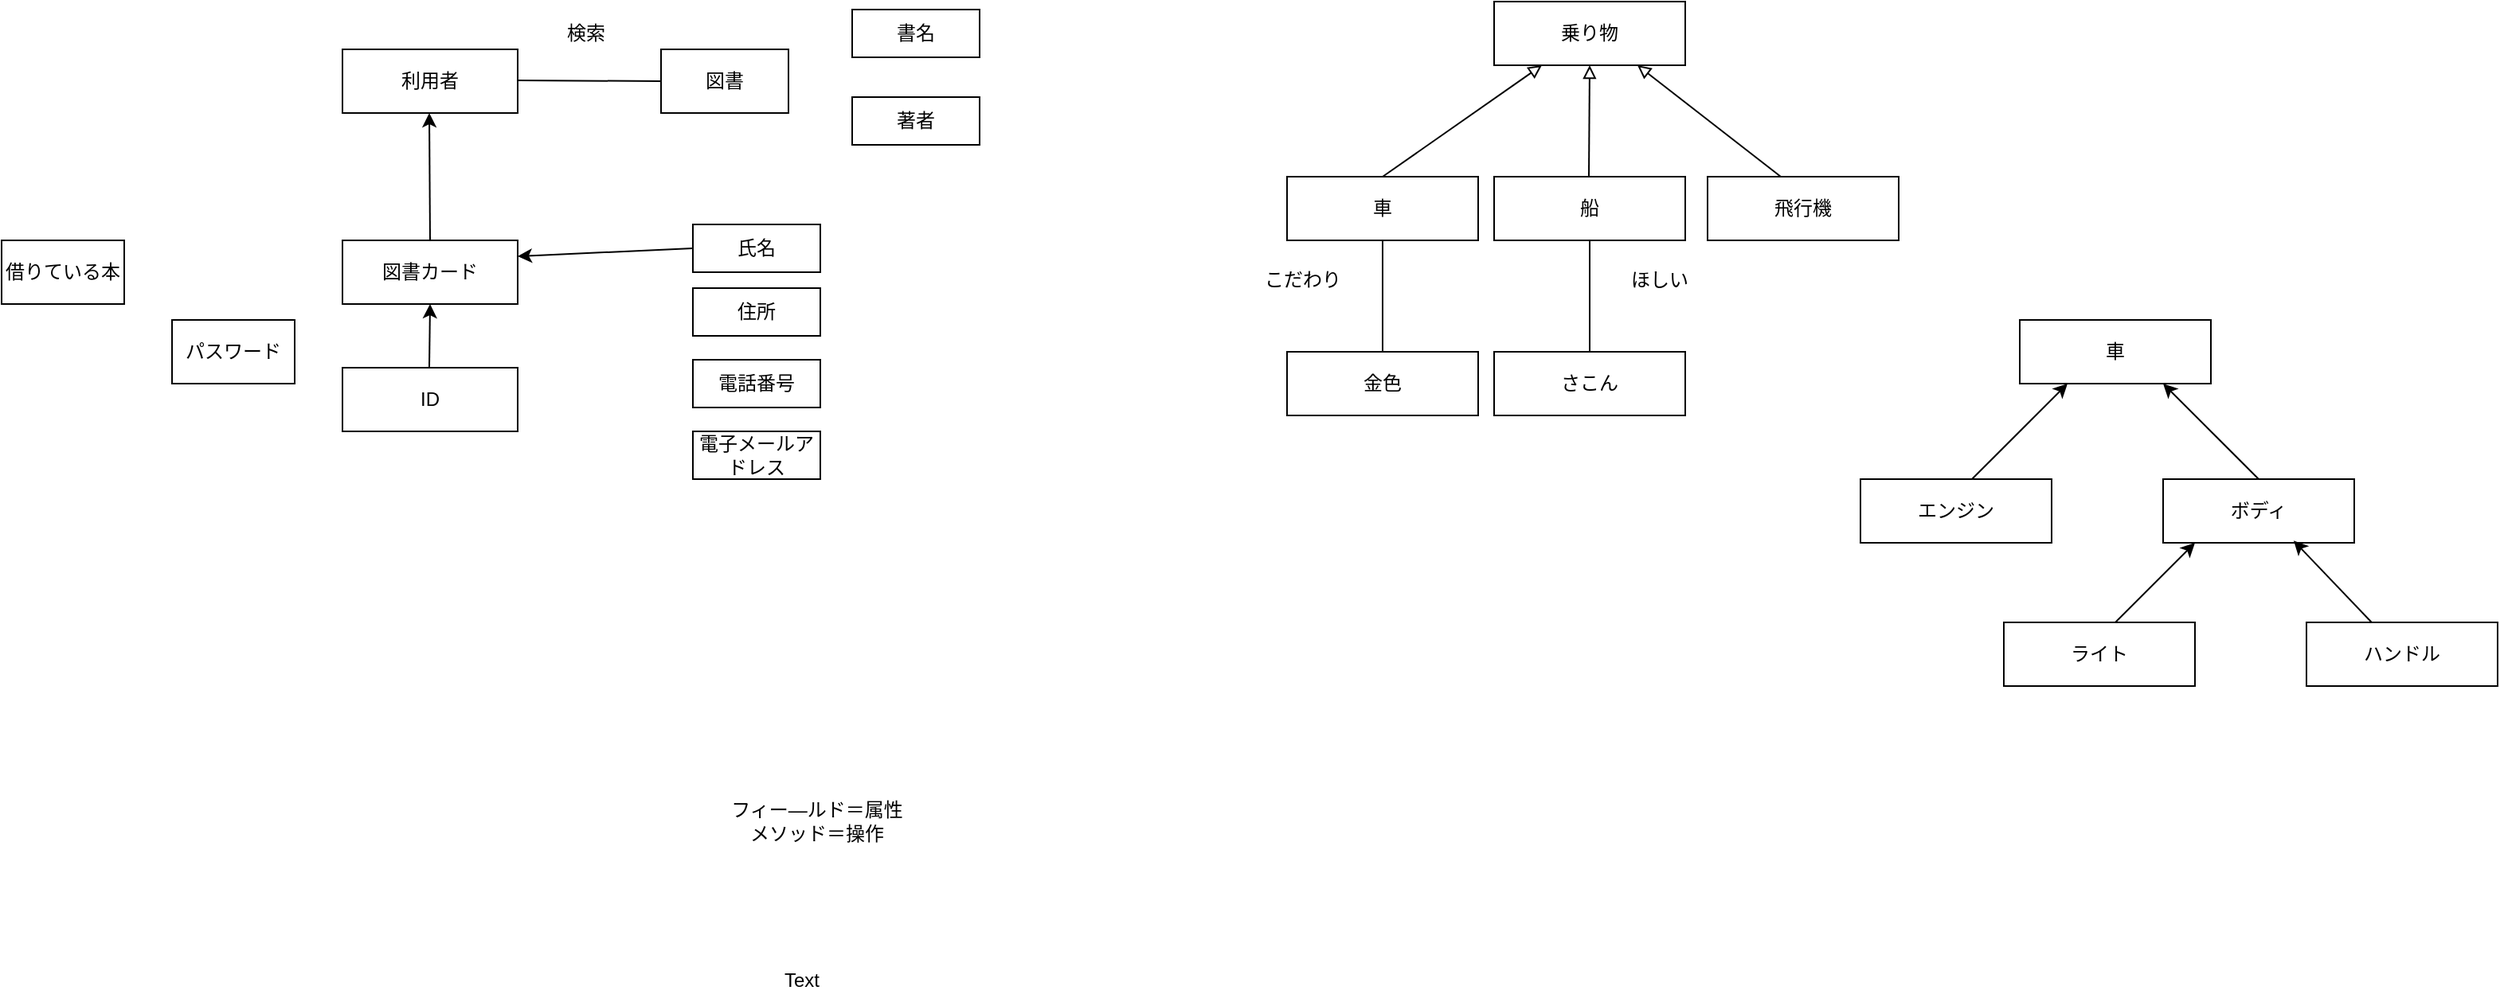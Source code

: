 <mxfile version="28.2.0">
  <diagram name="ページ1" id="pNQT2Dn1sgpCk6gsPJh1">
    <mxGraphModel dx="1605" dy="460" grid="1" gridSize="10" guides="1" tooltips="1" connect="1" arrows="1" fold="1" page="1" pageScale="1" pageWidth="827" pageHeight="1169" math="0" shadow="0">
      <root>
        <mxCell id="0" />
        <mxCell id="1" parent="0" />
        <mxCell id="Hbg9IcQPfvMIXnok0VCy-1" value="乗り物" style="rounded=0;whiteSpace=wrap;html=1;" parent="1" vertex="1">
          <mxGeometry x="110" y="40" width="120" height="40" as="geometry" />
        </mxCell>
        <mxCell id="Hbg9IcQPfvMIXnok0VCy-2" value="車" style="rounded=0;whiteSpace=wrap;html=1;" parent="1" vertex="1">
          <mxGeometry x="-20" y="150" width="120" height="40" as="geometry" />
        </mxCell>
        <mxCell id="Hbg9IcQPfvMIXnok0VCy-3" value="船" style="rounded=0;whiteSpace=wrap;html=1;" parent="1" vertex="1">
          <mxGeometry x="110" y="150" width="120" height="40" as="geometry" />
        </mxCell>
        <mxCell id="Hbg9IcQPfvMIXnok0VCy-4" value="飛行機" style="rounded=0;whiteSpace=wrap;html=1;" parent="1" vertex="1">
          <mxGeometry x="244" y="150" width="120" height="40" as="geometry" />
        </mxCell>
        <mxCell id="Hbg9IcQPfvMIXnok0VCy-5" value="" style="endArrow=block;html=1;rounded=0;endFill=0;entryX=0.25;entryY=1;entryDx=0;entryDy=0;" parent="1" target="Hbg9IcQPfvMIXnok0VCy-1" edge="1">
          <mxGeometry width="50" height="50" relative="1" as="geometry">
            <mxPoint x="40" y="150" as="sourcePoint" />
            <mxPoint x="120" y="70" as="targetPoint" />
          </mxGeometry>
        </mxCell>
        <mxCell id="Hbg9IcQPfvMIXnok0VCy-6" value="" style="endArrow=block;html=1;rounded=0;endFill=0;entryX=0.75;entryY=1;entryDx=0;entryDy=0;" parent="1" target="Hbg9IcQPfvMIXnok0VCy-1" edge="1">
          <mxGeometry width="50" height="50" relative="1" as="geometry">
            <mxPoint x="290" y="150" as="sourcePoint" />
            <mxPoint x="220" y="110" as="targetPoint" />
          </mxGeometry>
        </mxCell>
        <mxCell id="Hbg9IcQPfvMIXnok0VCy-8" value="" style="endArrow=block;html=1;rounded=0;endFill=0;entryX=0.5;entryY=1;entryDx=0;entryDy=0;" parent="1" target="Hbg9IcQPfvMIXnok0VCy-1" edge="1">
          <mxGeometry width="50" height="50" relative="1" as="geometry">
            <mxPoint x="169.5" y="150" as="sourcePoint" />
            <mxPoint x="170" y="90" as="targetPoint" />
          </mxGeometry>
        </mxCell>
        <mxCell id="Hbg9IcQPfvMIXnok0VCy-9" value="車" style="rounded=0;whiteSpace=wrap;html=1;" parent="1" vertex="1">
          <mxGeometry x="440" y="240" width="120" height="40" as="geometry" />
        </mxCell>
        <mxCell id="Hbg9IcQPfvMIXnok0VCy-10" value="ライト" style="rounded=0;whiteSpace=wrap;html=1;" parent="1" vertex="1">
          <mxGeometry x="430" y="430" width="120" height="40" as="geometry" />
        </mxCell>
        <mxCell id="Hbg9IcQPfvMIXnok0VCy-12" value="ハンドル" style="rounded=0;whiteSpace=wrap;html=1;" parent="1" vertex="1">
          <mxGeometry x="620" y="430" width="120" height="40" as="geometry" />
        </mxCell>
        <mxCell id="Hbg9IcQPfvMIXnok0VCy-13" value="エンジン" style="rounded=0;whiteSpace=wrap;html=1;" parent="1" vertex="1">
          <mxGeometry x="340" y="340" width="120" height="40" as="geometry" />
        </mxCell>
        <mxCell id="Hbg9IcQPfvMIXnok0VCy-14" value="ボディ" style="rounded=0;whiteSpace=wrap;html=1;" parent="1" vertex="1">
          <mxGeometry x="530" y="340" width="120" height="40" as="geometry" />
        </mxCell>
        <mxCell id="Hbg9IcQPfvMIXnok0VCy-15" value="" style="endArrow=classic;html=1;rounded=0;" parent="1" edge="1">
          <mxGeometry width="50" height="50" relative="1" as="geometry">
            <mxPoint x="500" y="430" as="sourcePoint" />
            <mxPoint x="550" y="380" as="targetPoint" />
          </mxGeometry>
        </mxCell>
        <mxCell id="Hbg9IcQPfvMIXnok0VCy-16" value="" style="endArrow=classic;html=1;rounded=0;entryX=0.683;entryY=0.967;entryDx=0;entryDy=0;entryPerimeter=0;" parent="1" source="Hbg9IcQPfvMIXnok0VCy-12" target="Hbg9IcQPfvMIXnok0VCy-14" edge="1">
          <mxGeometry width="50" height="50" relative="1" as="geometry">
            <mxPoint x="730" y="500" as="sourcePoint" />
            <mxPoint x="630" y="380" as="targetPoint" />
            <Array as="points" />
          </mxGeometry>
        </mxCell>
        <mxCell id="Hbg9IcQPfvMIXnok0VCy-17" value="" style="endArrow=classic;html=1;rounded=0;entryX=0.75;entryY=1;entryDx=0;entryDy=0;" parent="1" target="Hbg9IcQPfvMIXnok0VCy-9" edge="1">
          <mxGeometry width="50" height="50" relative="1" as="geometry">
            <mxPoint x="590" y="340" as="sourcePoint" />
            <mxPoint x="560" y="290" as="targetPoint" />
          </mxGeometry>
        </mxCell>
        <mxCell id="Hbg9IcQPfvMIXnok0VCy-18" value="" style="endArrow=classic;html=1;rounded=0;entryX=0.25;entryY=1;entryDx=0;entryDy=0;" parent="1" target="Hbg9IcQPfvMIXnok0VCy-9" edge="1">
          <mxGeometry width="50" height="50" relative="1" as="geometry">
            <mxPoint x="410" y="340" as="sourcePoint" />
            <mxPoint x="460" y="290" as="targetPoint" />
          </mxGeometry>
        </mxCell>
        <mxCell id="Hbg9IcQPfvMIXnok0VCy-19" value="" style="endArrow=none;html=1;rounded=0;entryX=0.5;entryY=1;entryDx=0;entryDy=0;endFill=0;" parent="1" target="Hbg9IcQPfvMIXnok0VCy-2" edge="1">
          <mxGeometry width="50" height="50" relative="1" as="geometry">
            <mxPoint x="40" y="260" as="sourcePoint" />
            <mxPoint x="80" y="230" as="targetPoint" />
          </mxGeometry>
        </mxCell>
        <mxCell id="Hbg9IcQPfvMIXnok0VCy-20" value="" style="endArrow=none;html=1;rounded=0;entryX=0.5;entryY=1;entryDx=0;entryDy=0;endFill=0;" parent="1" target="Hbg9IcQPfvMIXnok0VCy-3" edge="1">
          <mxGeometry width="50" height="50" relative="1" as="geometry">
            <mxPoint x="170" y="260" as="sourcePoint" />
            <mxPoint x="170" y="240" as="targetPoint" />
          </mxGeometry>
        </mxCell>
        <mxCell id="Hbg9IcQPfvMIXnok0VCy-22" value="さこん" style="rounded=0;whiteSpace=wrap;html=1;" parent="1" vertex="1">
          <mxGeometry x="110" y="260" width="120" height="40" as="geometry" />
        </mxCell>
        <mxCell id="Hbg9IcQPfvMIXnok0VCy-23" value="金色" style="rounded=0;whiteSpace=wrap;html=1;" parent="1" vertex="1">
          <mxGeometry x="-20" y="260" width="120" height="40" as="geometry" />
        </mxCell>
        <mxCell id="Hbg9IcQPfvMIXnok0VCy-25" value="ほしい" style="text;strokeColor=none;align=center;fillColor=none;html=1;verticalAlign=middle;whiteSpace=wrap;rounded=0;" parent="1" vertex="1">
          <mxGeometry x="184" y="200" width="60" height="30" as="geometry" />
        </mxCell>
        <mxCell id="Hbg9IcQPfvMIXnok0VCy-26" value="こだわり" style="text;strokeColor=none;align=center;fillColor=none;html=1;verticalAlign=middle;whiteSpace=wrap;rounded=0;" parent="1" vertex="1">
          <mxGeometry x="-40" y="200" width="60" height="30" as="geometry" />
        </mxCell>
        <mxCell id="Hbg9IcQPfvMIXnok0VCy-27" value="利用者" style="rounded=0;whiteSpace=wrap;html=1;" parent="1" vertex="1">
          <mxGeometry x="-613" y="70" width="110" height="40" as="geometry" />
        </mxCell>
        <mxCell id="Hbg9IcQPfvMIXnok0VCy-28" value="図書カード" style="rounded=0;whiteSpace=wrap;html=1;" parent="1" vertex="1">
          <mxGeometry x="-613" y="190" width="110" height="40" as="geometry" />
        </mxCell>
        <mxCell id="Hbg9IcQPfvMIXnok0VCy-29" value="ID" style="rounded=0;whiteSpace=wrap;html=1;" parent="1" vertex="1">
          <mxGeometry x="-613" y="270" width="110" height="40" as="geometry" />
        </mxCell>
        <mxCell id="Hbg9IcQPfvMIXnok0VCy-30" value="" style="endArrow=classic;html=1;rounded=0;exitX=0.5;exitY=0;exitDx=0;exitDy=0;" parent="1" source="Hbg9IcQPfvMIXnok0VCy-28" edge="1">
          <mxGeometry width="50" height="50" relative="1" as="geometry">
            <mxPoint x="-563" y="180" as="sourcePoint" />
            <mxPoint x="-558.5" y="110" as="targetPoint" />
          </mxGeometry>
        </mxCell>
        <mxCell id="Hbg9IcQPfvMIXnok0VCy-31" value="" style="endArrow=classic;html=1;rounded=0;entryX=0.5;entryY=1;entryDx=0;entryDy=0;" parent="1" target="Hbg9IcQPfvMIXnok0VCy-28" edge="1">
          <mxGeometry width="50" height="50" relative="1" as="geometry">
            <mxPoint x="-558.5" y="270" as="sourcePoint" />
            <mxPoint x="-558.5" y="220" as="targetPoint" />
          </mxGeometry>
        </mxCell>
        <mxCell id="Hbg9IcQPfvMIXnok0VCy-35" value="氏名" style="whiteSpace=wrap;html=1;rounded=0;" parent="1" vertex="1">
          <mxGeometry x="-393" y="180" width="80" height="30" as="geometry" />
        </mxCell>
        <mxCell id="Hbg9IcQPfvMIXnok0VCy-39" value="住所" style="whiteSpace=wrap;html=1;rounded=0;" parent="1" vertex="1">
          <mxGeometry x="-393" y="220" width="80" height="30" as="geometry" />
        </mxCell>
        <mxCell id="Hbg9IcQPfvMIXnok0VCy-40" value="電子メールアドレス" style="whiteSpace=wrap;html=1;rounded=0;" parent="1" vertex="1">
          <mxGeometry x="-393" y="310" width="80" height="30" as="geometry" />
        </mxCell>
        <mxCell id="Hbg9IcQPfvMIXnok0VCy-44" value="電話番号" style="whiteSpace=wrap;html=1;rounded=0;" parent="1" vertex="1">
          <mxGeometry x="-393" y="265" width="80" height="30" as="geometry" />
        </mxCell>
        <mxCell id="Hbg9IcQPfvMIXnok0VCy-46" value="" style="endArrow=classic;html=1;rounded=0;exitX=0;exitY=0.5;exitDx=0;exitDy=0;entryX=1;entryY=0.25;entryDx=0;entryDy=0;" parent="1" source="Hbg9IcQPfvMIXnok0VCy-35" target="Hbg9IcQPfvMIXnok0VCy-28" edge="1">
          <mxGeometry width="50" height="50" relative="1" as="geometry">
            <mxPoint x="-533" y="300" as="sourcePoint" />
            <mxPoint x="-483" y="250" as="targetPoint" />
          </mxGeometry>
        </mxCell>
        <mxCell id="Hbg9IcQPfvMIXnok0VCy-47" value="図書&lt;span style=&quot;color: rgba(0, 0, 0, 0); font-family: monospace; font-size: 0px; text-align: start; text-wrap-mode: nowrap;&quot;&gt;%3CmxGraphModel%3E%3Croot%3E%3CmxCell%20id%3D%220%22%2F%3E%3CmxCell%20id%3D%221%22%20parent%3D%220%22%2F%3E%3CmxCell%20id%3D%222%22%20value%3D%22%E6%B0%8F%E5%90%8D%22%20style%3D%22whiteSpace%3Dwrap%3Bhtml%3D1%3Brounded%3D0%3B%22%20vertex%3D%221%22%20parent%3D%221%22%3E%3CmxGeometry%20x%3D%22-500%22%20y%3D%22180%22%20width%3D%2280%22%20height%3D%2230%22%20as%3D%22geometry%22%2F%3E%3C%2FmxCell%3E%3C%2Froot%3E%3C%2FmxGraphModel%3E&lt;/span&gt;&lt;span style=&quot;color: rgba(0, 0, 0, 0); font-family: monospace; font-size: 0px; text-align: start; text-wrap-mode: nowrap;&quot;&gt;%3CmxGraphModel%3E%3Croot%3E%3CmxCell%20id%3D%220%22%2F%3E%3CmxCell%20id%3D%221%22%20parent%3D%220%22%2F%3E%3CmxCell%20id%3D%222%22%20value%3D%22%E6%B0%8F%E5%90%8D%22%20style%3D%22whiteSpace%3Dwrap%3Bhtml%3D1%3Brounded%3D0%3B%22%20vertex%3D%221%22%20parent%3D%221%22%3E%3CmxGeometry%20x%3D%22-500%22%20y%3D%22180%22%20width%3D%2280%22%20height%3D%2230%22%20as%3D%22geometry%22%2F%3E%3C%2FmxCell%3E%3C%2Froot%3E%3C%2FmxGraphModel%3E&lt;/span&gt;" style="whiteSpace=wrap;html=1;rounded=0;" parent="1" vertex="1">
          <mxGeometry x="-413" y="70" width="80" height="40" as="geometry" />
        </mxCell>
        <mxCell id="Hbg9IcQPfvMIXnok0VCy-48" value="書名" style="whiteSpace=wrap;html=1;rounded=0;" parent="1" vertex="1">
          <mxGeometry x="-293" y="45" width="80" height="30" as="geometry" />
        </mxCell>
        <mxCell id="Hbg9IcQPfvMIXnok0VCy-49" value="著者" style="whiteSpace=wrap;html=1;rounded=0;" parent="1" vertex="1">
          <mxGeometry x="-293" y="100" width="80" height="30" as="geometry" />
        </mxCell>
        <mxCell id="Hbg9IcQPfvMIXnok0VCy-50" value="借りている本" style="rounded=0;whiteSpace=wrap;html=1;" parent="1" vertex="1">
          <mxGeometry x="-827" y="190" width="77" height="40" as="geometry" />
        </mxCell>
        <mxCell id="Hbg9IcQPfvMIXnok0VCy-51" value="借りている本" style="rounded=0;whiteSpace=wrap;html=1;" parent="1" vertex="1">
          <mxGeometry x="-720" y="240" width="77" height="40" as="geometry" />
        </mxCell>
        <mxCell id="Hbg9IcQPfvMIXnok0VCy-52" value="パスワード" style="rounded=0;whiteSpace=wrap;html=1;" parent="1" vertex="1">
          <mxGeometry x="-720" y="240" width="77" height="40" as="geometry" />
        </mxCell>
        <mxCell id="Hbg9IcQPfvMIXnok0VCy-56" value="" style="endArrow=none;html=1;rounded=0;entryX=0;entryY=0.5;entryDx=0;entryDy=0;" parent="1" target="Hbg9IcQPfvMIXnok0VCy-47" edge="1">
          <mxGeometry width="50" height="50" relative="1" as="geometry">
            <mxPoint x="-503" y="89.5" as="sourcePoint" />
            <mxPoint x="-416" y="89.5" as="targetPoint" />
          </mxGeometry>
        </mxCell>
        <mxCell id="Hbg9IcQPfvMIXnok0VCy-57" value="検索" style="text;strokeColor=none;align=center;fillColor=none;html=1;verticalAlign=middle;whiteSpace=wrap;rounded=0;" parent="1" vertex="1">
          <mxGeometry x="-490" y="45" width="60" height="30" as="geometry" />
        </mxCell>
        <mxCell id="8T_AqeZxX2xhX4UbSlH9-5" value="フィー―ルド＝属性&lt;div&gt;メソッド＝操作&lt;/div&gt;" style="text;strokeColor=none;align=center;fillColor=none;html=1;verticalAlign=middle;whiteSpace=wrap;rounded=0;" vertex="1" parent="1">
          <mxGeometry x="-390" y="540" width="150" height="30" as="geometry" />
        </mxCell>
        <mxCell id="8T_AqeZxX2xhX4UbSlH9-7" value="Text" style="text;html=1;align=center;verticalAlign=middle;resizable=0;points=[];autosize=1;strokeColor=none;fillColor=none;" vertex="1" parent="1">
          <mxGeometry x="-350" y="640" width="50" height="30" as="geometry" />
        </mxCell>
      </root>
    </mxGraphModel>
  </diagram>
</mxfile>
